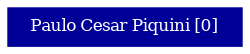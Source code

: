 strict graph grafo2 {
	graph [bb="0,0,112,18", id=grafo2, overlap=False];
	node [label="\N", fontsize=8, shape=rectangle, style=filled];
	0 [label="Paulo Cesar Piquini [0]", URL="http://lattes.cnpq.br/4496249071363237", color="#000099", fontcolor="#FFFFFF", height="0.25", pos="56,9", width="1.5556"];
}
